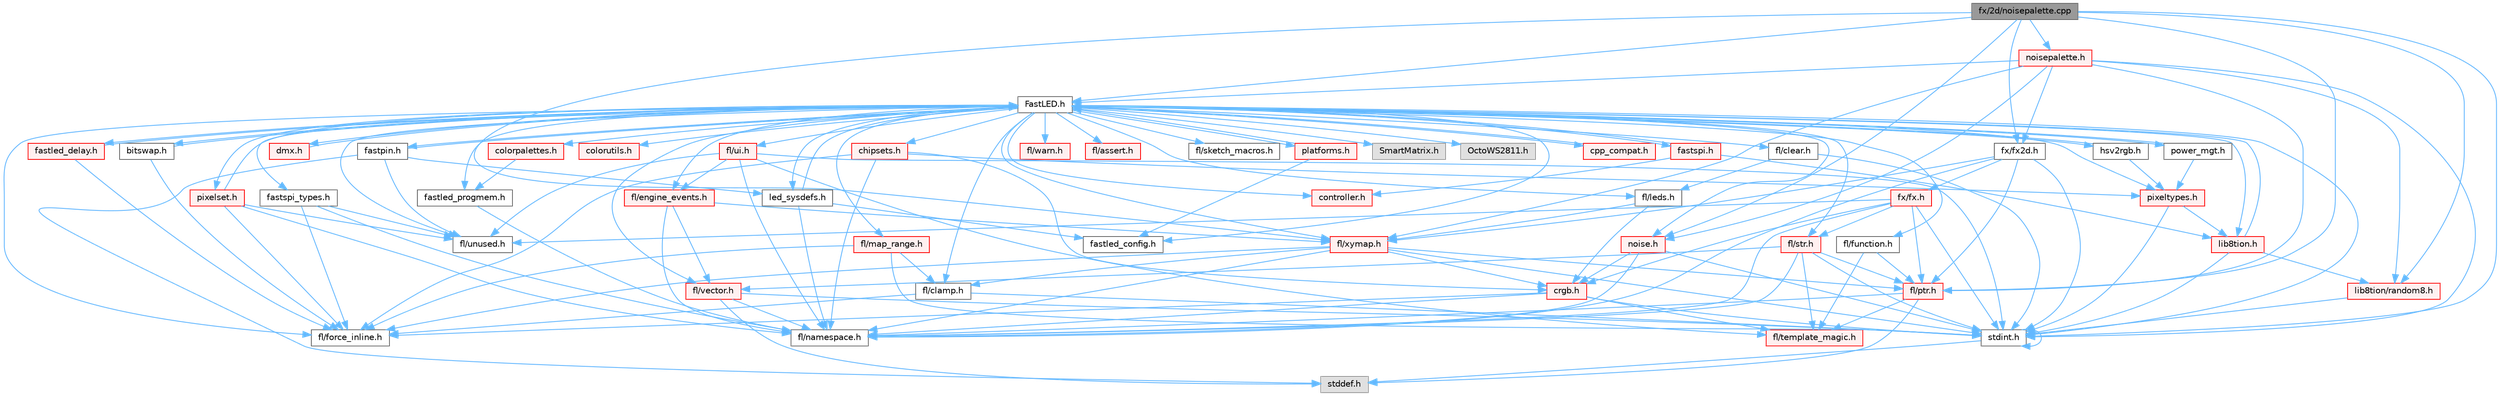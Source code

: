 digraph "fx/2d/noisepalette.cpp"
{
 // INTERACTIVE_SVG=YES
 // LATEX_PDF_SIZE
  bgcolor="transparent";
  edge [fontname=Helvetica,fontsize=10,labelfontname=Helvetica,labelfontsize=10];
  node [fontname=Helvetica,fontsize=10,shape=box,height=0.2,width=0.4];
  Node1 [id="Node000001",label="fx/2d/noisepalette.cpp",height=0.2,width=0.4,color="gray40", fillcolor="grey60", style="filled", fontcolor="black",tooltip=" "];
  Node1 -> Node2 [id="edge1_Node000001_Node000002",color="steelblue1",style="solid",tooltip=" "];
  Node2 [id="Node000002",label="stdint.h",height=0.2,width=0.4,color="grey40", fillcolor="white", style="filled",URL="$df/dd8/stdint_8h.html",tooltip=" "];
  Node2 -> Node3 [id="edge2_Node000002_Node000003",color="steelblue1",style="solid",tooltip=" "];
  Node3 [id="Node000003",label="stddef.h",height=0.2,width=0.4,color="grey60", fillcolor="#E0E0E0", style="filled",tooltip=" "];
  Node2 -> Node2 [id="edge3_Node000002_Node000002",color="steelblue1",style="solid",tooltip=" "];
  Node1 -> Node4 [id="edge4_Node000001_Node000004",color="steelblue1",style="solid",tooltip=" "];
  Node4 [id="Node000004",label="FastLED.h",height=0.2,width=0.4,color="grey40", fillcolor="white", style="filled",URL="$db/d97/_fast_l_e_d_8h.html",tooltip="central include file for FastLED, defines the CFastLED class/object"];
  Node4 -> Node2 [id="edge5_Node000004_Node000002",color="steelblue1",style="solid",tooltip=" "];
  Node4 -> Node5 [id="edge6_Node000004_Node000005",color="steelblue1",style="solid",tooltip=" "];
  Node5 [id="Node000005",label="SmartMatrix.h",height=0.2,width=0.4,color="grey60", fillcolor="#E0E0E0", style="filled",tooltip=" "];
  Node4 -> Node6 [id="edge7_Node000004_Node000006",color="steelblue1",style="solid",tooltip=" "];
  Node6 [id="Node000006",label="OctoWS2811.h",height=0.2,width=0.4,color="grey60", fillcolor="#E0E0E0", style="filled",tooltip=" "];
  Node4 -> Node7 [id="edge8_Node000004_Node000007",color="steelblue1",style="solid",tooltip=" "];
  Node7 [id="Node000007",label="fl/force_inline.h",height=0.2,width=0.4,color="grey40", fillcolor="white", style="filled",URL="$d4/d64/force__inline_8h.html",tooltip=" "];
  Node4 -> Node8 [id="edge9_Node000004_Node000008",color="steelblue1",style="solid",tooltip=" "];
  Node8 [id="Node000008",label="cpp_compat.h",height=0.2,width=0.4,color="red", fillcolor="#FFF0F0", style="filled",URL="$d9/d13/cpp__compat_8h.html",tooltip="Compatibility functions based on C++ version."];
  Node8 -> Node4 [id="edge10_Node000008_Node000004",color="steelblue1",style="solid",tooltip=" "];
  Node4 -> Node10 [id="edge11_Node000004_Node000010",color="steelblue1",style="solid",tooltip=" "];
  Node10 [id="Node000010",label="fastled_config.h",height=0.2,width=0.4,color="grey40", fillcolor="white", style="filled",URL="$d5/d11/fastled__config_8h.html",tooltip="Contains definitions that can be used to configure FastLED at compile time."];
  Node4 -> Node11 [id="edge12_Node000004_Node000011",color="steelblue1",style="solid",tooltip=" "];
  Node11 [id="Node000011",label="led_sysdefs.h",height=0.2,width=0.4,color="grey40", fillcolor="white", style="filled",URL="$d9/d3e/led__sysdefs_8h.html",tooltip="Determines which platform system definitions to include."];
  Node11 -> Node4 [id="edge13_Node000011_Node000004",color="steelblue1",style="solid",tooltip=" "];
  Node11 -> Node10 [id="edge14_Node000011_Node000010",color="steelblue1",style="solid",tooltip=" "];
  Node11 -> Node12 [id="edge15_Node000011_Node000012",color="steelblue1",style="solid",tooltip=" "];
  Node12 [id="Node000012",label="fl/namespace.h",height=0.2,width=0.4,color="grey40", fillcolor="white", style="filled",URL="$df/d2a/namespace_8h.html",tooltip="Implements the FastLED namespace macros."];
  Node4 -> Node13 [id="edge16_Node000004_Node000013",color="steelblue1",style="solid",tooltip=" "];
  Node13 [id="Node000013",label="fastled_delay.h",height=0.2,width=0.4,color="red", fillcolor="#FFF0F0", style="filled",URL="$d0/da8/fastled__delay_8h.html",tooltip="Utility functions and classes for managing delay cycles."];
  Node13 -> Node4 [id="edge17_Node000013_Node000004",color="steelblue1",style="solid",tooltip=" "];
  Node13 -> Node7 [id="edge18_Node000013_Node000007",color="steelblue1",style="solid",tooltip=" "];
  Node4 -> Node15 [id="edge19_Node000004_Node000015",color="steelblue1",style="solid",tooltip=" "];
  Node15 [id="Node000015",label="bitswap.h",height=0.2,width=0.4,color="grey40", fillcolor="white", style="filled",URL="$de/ded/bitswap_8h.html",tooltip="Functions for doing a rotation of bits/bytes used by parallel output."];
  Node15 -> Node4 [id="edge20_Node000015_Node000004",color="steelblue1",style="solid",tooltip=" "];
  Node15 -> Node7 [id="edge21_Node000015_Node000007",color="steelblue1",style="solid",tooltip=" "];
  Node4 -> Node16 [id="edge22_Node000004_Node000016",color="steelblue1",style="solid",tooltip=" "];
  Node16 [id="Node000016",label="controller.h",height=0.2,width=0.4,color="red", fillcolor="#FFF0F0", style="filled",URL="$d2/dd9/controller_8h.html",tooltip="deprecated: base definitions used by led controllers for writing out led data"];
  Node4 -> Node70 [id="edge23_Node000004_Node000070",color="steelblue1",style="solid",tooltip=" "];
  Node70 [id="Node000070",label="fastpin.h",height=0.2,width=0.4,color="grey40", fillcolor="white", style="filled",URL="$db/d65/fastpin_8h.html",tooltip="Class base definitions for defining fast pin access."];
  Node70 -> Node4 [id="edge24_Node000070_Node000004",color="steelblue1",style="solid",tooltip=" "];
  Node70 -> Node11 [id="edge25_Node000070_Node000011",color="steelblue1",style="solid",tooltip=" "];
  Node70 -> Node3 [id="edge26_Node000070_Node000003",color="steelblue1",style="solid",tooltip=" "];
  Node70 -> Node37 [id="edge27_Node000070_Node000037",color="steelblue1",style="solid",tooltip=" "];
  Node37 [id="Node000037",label="fl/unused.h",height=0.2,width=0.4,color="grey40", fillcolor="white", style="filled",URL="$d8/d4b/unused_8h.html",tooltip=" "];
  Node4 -> Node71 [id="edge28_Node000004_Node000071",color="steelblue1",style="solid",tooltip=" "];
  Node71 [id="Node000071",label="fastspi_types.h",height=0.2,width=0.4,color="grey40", fillcolor="white", style="filled",URL="$d2/ddb/fastspi__types_8h.html",tooltip="Data types and constants used by SPI interfaces."];
  Node71 -> Node7 [id="edge29_Node000071_Node000007",color="steelblue1",style="solid",tooltip=" "];
  Node71 -> Node12 [id="edge30_Node000071_Node000012",color="steelblue1",style="solid",tooltip=" "];
  Node71 -> Node37 [id="edge31_Node000071_Node000037",color="steelblue1",style="solid",tooltip=" "];
  Node4 -> Node72 [id="edge32_Node000004_Node000072",color="steelblue1",style="solid",tooltip=" "];
  Node72 [id="Node000072",label="dmx.h",height=0.2,width=0.4,color="red", fillcolor="#FFF0F0", style="filled",URL="$d3/de1/dmx_8h.html",tooltip="Defines the DMX512-based LED controllers."];
  Node72 -> Node4 [id="edge33_Node000072_Node000004",color="steelblue1",style="solid",tooltip=" "];
  Node4 -> Node75 [id="edge34_Node000004_Node000075",color="steelblue1",style="solid",tooltip=" "];
  Node75 [id="Node000075",label="platforms.h",height=0.2,width=0.4,color="red", fillcolor="#FFF0F0", style="filled",URL="$da/dc9/platforms_8h.html",tooltip="Determines which platforms headers to include."];
  Node75 -> Node4 [id="edge35_Node000075_Node000004",color="steelblue1",style="solid",tooltip=" "];
  Node75 -> Node10 [id="edge36_Node000075_Node000010",color="steelblue1",style="solid",tooltip=" "];
  Node4 -> Node77 [id="edge37_Node000004_Node000077",color="steelblue1",style="solid",tooltip=" "];
  Node77 [id="Node000077",label="fastled_progmem.h",height=0.2,width=0.4,color="grey40", fillcolor="white", style="filled",URL="$df/dab/fastled__progmem_8h.html",tooltip="Wrapper definitions to allow seamless use of PROGMEM in environments that have it."];
  Node77 -> Node12 [id="edge38_Node000077_Node000012",color="steelblue1",style="solid",tooltip=" "];
  Node4 -> Node19 [id="edge39_Node000004_Node000019",color="steelblue1",style="solid",tooltip=" "];
  Node19 [id="Node000019",label="lib8tion.h",height=0.2,width=0.4,color="red", fillcolor="#FFF0F0", style="filled",URL="$df/da5/lib8tion_8h.html",tooltip="Fast, efficient 8-bit math functions specifically designed for high-performance LED programming."];
  Node19 -> Node4 [id="edge40_Node000019_Node000004",color="steelblue1",style="solid",tooltip=" "];
  Node19 -> Node2 [id="edge41_Node000019_Node000002",color="steelblue1",style="solid",tooltip=" "];
  Node19 -> Node49 [id="edge42_Node000019_Node000049",color="steelblue1",style="solid",tooltip=" "];
  Node49 [id="Node000049",label="lib8tion/random8.h",height=0.2,width=0.4,color="red", fillcolor="#FFF0F0", style="filled",URL="$d9/dfa/random8_8h.html",tooltip="Fast, efficient random number generators specifically designed for high-performance LED programming."];
  Node49 -> Node2 [id="edge43_Node000049_Node000002",color="steelblue1",style="solid",tooltip=" "];
  Node4 -> Node18 [id="edge44_Node000004_Node000018",color="steelblue1",style="solid",tooltip=" "];
  Node18 [id="Node000018",label="pixeltypes.h",height=0.2,width=0.4,color="red", fillcolor="#FFF0F0", style="filled",URL="$d2/dba/pixeltypes_8h.html",tooltip="Includes defintions for RGB and HSV pixels."];
  Node18 -> Node2 [id="edge45_Node000018_Node000002",color="steelblue1",style="solid",tooltip=" "];
  Node18 -> Node19 [id="edge46_Node000018_Node000019",color="steelblue1",style="solid",tooltip=" "];
  Node4 -> Node78 [id="edge47_Node000004_Node000078",color="steelblue1",style="solid",tooltip=" "];
  Node78 [id="Node000078",label="hsv2rgb.h",height=0.2,width=0.4,color="grey40", fillcolor="white", style="filled",URL="$de/d9a/hsv2rgb_8h.html",tooltip="Functions to convert from the HSV colorspace to the RGB colorspace."];
  Node78 -> Node4 [id="edge48_Node000078_Node000004",color="steelblue1",style="solid",tooltip=" "];
  Node78 -> Node18 [id="edge49_Node000078_Node000018",color="steelblue1",style="solid",tooltip=" "];
  Node4 -> Node79 [id="edge50_Node000004_Node000079",color="steelblue1",style="solid",tooltip=" "];
  Node79 [id="Node000079",label="colorutils.h",height=0.2,width=0.4,color="red", fillcolor="#FFF0F0", style="filled",URL="$d1/dfb/colorutils_8h.html",tooltip=" "];
  Node4 -> Node84 [id="edge51_Node000004_Node000084",color="steelblue1",style="solid",tooltip=" "];
  Node84 [id="Node000084",label="pixelset.h",height=0.2,width=0.4,color="red", fillcolor="#FFF0F0", style="filled",URL="$d4/d46/pixelset_8h.html",tooltip="Declares classes for managing logical groups of LEDs."];
  Node84 -> Node7 [id="edge52_Node000084_Node000007",color="steelblue1",style="solid",tooltip=" "];
  Node84 -> Node12 [id="edge53_Node000084_Node000012",color="steelblue1",style="solid",tooltip=" "];
  Node84 -> Node37 [id="edge54_Node000084_Node000037",color="steelblue1",style="solid",tooltip=" "];
  Node84 -> Node4 [id="edge55_Node000084_Node000004",color="steelblue1",style="solid",tooltip=" "];
  Node4 -> Node85 [id="edge56_Node000004_Node000085",color="steelblue1",style="solid",tooltip=" "];
  Node85 [id="Node000085",label="colorpalettes.h",height=0.2,width=0.4,color="red", fillcolor="#FFF0F0", style="filled",URL="$dc/dcc/colorpalettes_8h.html",tooltip="Declarations for the predefined color palettes supplied by FastLED."];
  Node85 -> Node77 [id="edge57_Node000085_Node000077",color="steelblue1",style="solid",tooltip=" "];
  Node4 -> Node86 [id="edge58_Node000004_Node000086",color="steelblue1",style="solid",tooltip=" "];
  Node86 [id="Node000086",label="noise.h",height=0.2,width=0.4,color="red", fillcolor="#FFF0F0", style="filled",URL="$d1/d31/noise_8h.html",tooltip="Functions to generate and fill arrays with noise."];
  Node86 -> Node2 [id="edge59_Node000086_Node000002",color="steelblue1",style="solid",tooltip=" "];
  Node86 -> Node45 [id="edge60_Node000086_Node000045",color="steelblue1",style="solid",tooltip=" "];
  Node45 [id="Node000045",label="crgb.h",height=0.2,width=0.4,color="red", fillcolor="#FFF0F0", style="filled",URL="$db/dd1/crgb_8h.html",tooltip="Defines the red, green, and blue (RGB) pixel struct."];
  Node45 -> Node2 [id="edge61_Node000045_Node000002",color="steelblue1",style="solid",tooltip=" "];
  Node45 -> Node12 [id="edge62_Node000045_Node000012",color="steelblue1",style="solid",tooltip=" "];
  Node45 -> Node7 [id="edge63_Node000045_Node000007",color="steelblue1",style="solid",tooltip=" "];
  Node45 -> Node39 [id="edge64_Node000045_Node000039",color="steelblue1",style="solid",tooltip=" "];
  Node39 [id="Node000039",label="fl/template_magic.h",height=0.2,width=0.4,color="red", fillcolor="#FFF0F0", style="filled",URL="$d8/d0c/template__magic_8h.html",tooltip=" "];
  Node86 -> Node12 [id="edge65_Node000086_Node000012",color="steelblue1",style="solid",tooltip=" "];
  Node4 -> Node87 [id="edge66_Node000004_Node000087",color="steelblue1",style="solid",tooltip=" "];
  Node87 [id="Node000087",label="power_mgt.h",height=0.2,width=0.4,color="grey40", fillcolor="white", style="filled",URL="$dc/d5b/power__mgt_8h.html",tooltip="Functions to limit the power used by FastLED."];
  Node87 -> Node4 [id="edge67_Node000087_Node000004",color="steelblue1",style="solid",tooltip=" "];
  Node87 -> Node18 [id="edge68_Node000087_Node000018",color="steelblue1",style="solid",tooltip=" "];
  Node4 -> Node88 [id="edge69_Node000004_Node000088",color="steelblue1",style="solid",tooltip=" "];
  Node88 [id="Node000088",label="fastspi.h",height=0.2,width=0.4,color="red", fillcolor="#FFF0F0", style="filled",URL="$d6/ddc/fastspi_8h.html",tooltip="Serial peripheral interface (SPI) definitions per platform."];
  Node88 -> Node4 [id="edge70_Node000088_Node000004",color="steelblue1",style="solid",tooltip=" "];
  Node88 -> Node16 [id="edge71_Node000088_Node000016",color="steelblue1",style="solid",tooltip=" "];
  Node88 -> Node19 [id="edge72_Node000088_Node000019",color="steelblue1",style="solid",tooltip=" "];
  Node4 -> Node90 [id="edge73_Node000004_Node000090",color="steelblue1",style="solid",tooltip=" "];
  Node90 [id="Node000090",label="chipsets.h",height=0.2,width=0.4,color="red", fillcolor="#FFF0F0", style="filled",URL="$db/d66/chipsets_8h.html",tooltip="Contains the bulk of the definitions for the various LED chipsets supported."];
  Node90 -> Node18 [id="edge74_Node000090_Node000018",color="steelblue1",style="solid",tooltip=" "];
  Node90 -> Node7 [id="edge75_Node000090_Node000007",color="steelblue1",style="solid",tooltip=" "];
  Node90 -> Node45 [id="edge76_Node000090_Node000045",color="steelblue1",style="solid",tooltip=" "];
  Node90 -> Node12 [id="edge77_Node000090_Node000012",color="steelblue1",style="solid",tooltip=" "];
  Node4 -> Node59 [id="edge78_Node000004_Node000059",color="steelblue1",style="solid",tooltip=" "];
  Node59 [id="Node000059",label="fl/engine_events.h",height=0.2,width=0.4,color="red", fillcolor="#FFF0F0", style="filled",URL="$db/dc0/engine__events_8h.html",tooltip=" "];
  Node59 -> Node12 [id="edge79_Node000059_Node000012",color="steelblue1",style="solid",tooltip=" "];
  Node59 -> Node40 [id="edge80_Node000059_Node000040",color="steelblue1",style="solid",tooltip=" "];
  Node40 [id="Node000040",label="fl/vector.h",height=0.2,width=0.4,color="red", fillcolor="#FFF0F0", style="filled",URL="$d6/d68/vector_8h.html",tooltip=" "];
  Node40 -> Node3 [id="edge81_Node000040_Node000003",color="steelblue1",style="solid",tooltip=" "];
  Node40 -> Node2 [id="edge82_Node000040_Node000002",color="steelblue1",style="solid",tooltip=" "];
  Node40 -> Node12 [id="edge83_Node000040_Node000012",color="steelblue1",style="solid",tooltip=" "];
  Node59 -> Node67 [id="edge84_Node000059_Node000067",color="steelblue1",style="solid",tooltip=" "];
  Node67 [id="Node000067",label="fl/xymap.h",height=0.2,width=0.4,color="red", fillcolor="#FFF0F0", style="filled",URL="$da/d61/xymap_8h.html",tooltip=" "];
  Node67 -> Node2 [id="edge85_Node000067_Node000002",color="steelblue1",style="solid",tooltip=" "];
  Node67 -> Node45 [id="edge86_Node000067_Node000045",color="steelblue1",style="solid",tooltip=" "];
  Node67 -> Node28 [id="edge87_Node000067_Node000028",color="steelblue1",style="solid",tooltip=" "];
  Node28 [id="Node000028",label="fl/clamp.h",height=0.2,width=0.4,color="grey40", fillcolor="white", style="filled",URL="$d6/dd3/clamp_8h.html",tooltip=" "];
  Node28 -> Node2 [id="edge88_Node000028_Node000002",color="steelblue1",style="solid",tooltip=" "];
  Node28 -> Node7 [id="edge89_Node000028_Node000007",color="steelblue1",style="solid",tooltip=" "];
  Node67 -> Node7 [id="edge90_Node000067_Node000007",color="steelblue1",style="solid",tooltip=" "];
  Node67 -> Node12 [id="edge91_Node000067_Node000012",color="steelblue1",style="solid",tooltip=" "];
  Node67 -> Node31 [id="edge92_Node000067_Node000031",color="steelblue1",style="solid",tooltip=" "];
  Node31 [id="Node000031",label="fl/ptr.h",height=0.2,width=0.4,color="red", fillcolor="#FFF0F0", style="filled",URL="$dd/d98/ptr_8h.html",tooltip=" "];
  Node31 -> Node3 [id="edge93_Node000031_Node000003",color="steelblue1",style="solid",tooltip=" "];
  Node31 -> Node12 [id="edge94_Node000031_Node000012",color="steelblue1",style="solid",tooltip=" "];
  Node31 -> Node39 [id="edge95_Node000031_Node000039",color="steelblue1",style="solid",tooltip=" "];
  Node4 -> Node91 [id="edge96_Node000004_Node000091",color="steelblue1",style="solid",tooltip=" "];
  Node91 [id="Node000091",label="fl/leds.h",height=0.2,width=0.4,color="grey40", fillcolor="white", style="filled",URL="$da/d78/leds_8h.html",tooltip=" "];
  Node91 -> Node45 [id="edge97_Node000091_Node000045",color="steelblue1",style="solid",tooltip=" "];
  Node91 -> Node67 [id="edge98_Node000091_Node000067",color="steelblue1",style="solid",tooltip=" "];
  Node4 -> Node25 [id="edge99_Node000004_Node000025",color="steelblue1",style="solid",tooltip=" "];
  Node25 [id="Node000025",label="fl/str.h",height=0.2,width=0.4,color="red", fillcolor="#FFF0F0", style="filled",URL="$d1/d93/str_8h.html",tooltip=" "];
  Node25 -> Node2 [id="edge100_Node000025_Node000002",color="steelblue1",style="solid",tooltip=" "];
  Node25 -> Node12 [id="edge101_Node000025_Node000012",color="steelblue1",style="solid",tooltip=" "];
  Node25 -> Node31 [id="edge102_Node000025_Node000031",color="steelblue1",style="solid",tooltip=" "];
  Node25 -> Node39 [id="edge103_Node000025_Node000039",color="steelblue1",style="solid",tooltip=" "];
  Node25 -> Node40 [id="edge104_Node000025_Node000040",color="steelblue1",style="solid",tooltip=" "];
  Node4 -> Node67 [id="edge105_Node000004_Node000067",color="steelblue1",style="solid",tooltip=" "];
  Node4 -> Node28 [id="edge106_Node000004_Node000028",color="steelblue1",style="solid",tooltip=" "];
  Node4 -> Node29 [id="edge107_Node000004_Node000029",color="steelblue1",style="solid",tooltip=" "];
  Node29 [id="Node000029",label="fl/map_range.h",height=0.2,width=0.4,color="red", fillcolor="#FFF0F0", style="filled",URL="$d1/d47/map__range_8h.html",tooltip=" "];
  Node29 -> Node2 [id="edge108_Node000029_Node000002",color="steelblue1",style="solid",tooltip=" "];
  Node29 -> Node28 [id="edge109_Node000029_Node000028",color="steelblue1",style="solid",tooltip=" "];
  Node29 -> Node7 [id="edge110_Node000029_Node000007",color="steelblue1",style="solid",tooltip=" "];
  Node4 -> Node92 [id="edge111_Node000004_Node000092",color="steelblue1",style="solid",tooltip=" "];
  Node92 [id="Node000092",label="fl/warn.h",height=0.2,width=0.4,color="red", fillcolor="#FFF0F0", style="filled",URL="$de/d77/warn_8h.html",tooltip=" "];
  Node4 -> Node63 [id="edge112_Node000004_Node000063",color="steelblue1",style="solid",tooltip=" "];
  Node63 [id="Node000063",label="fl/assert.h",height=0.2,width=0.4,color="red", fillcolor="#FFF0F0", style="filled",URL="$dc/da7/assert_8h.html",tooltip=" "];
  Node4 -> Node37 [id="edge113_Node000004_Node000037",color="steelblue1",style="solid",tooltip=" "];
  Node4 -> Node40 [id="edge114_Node000004_Node000040",color="steelblue1",style="solid",tooltip=" "];
  Node4 -> Node95 [id="edge115_Node000004_Node000095",color="steelblue1",style="solid",tooltip=" "];
  Node95 [id="Node000095",label="fl/function.h",height=0.2,width=0.4,color="grey40", fillcolor="white", style="filled",URL="$dd/d67/function_8h.html",tooltip=" "];
  Node95 -> Node31 [id="edge116_Node000095_Node000031",color="steelblue1",style="solid",tooltip=" "];
  Node95 -> Node39 [id="edge117_Node000095_Node000039",color="steelblue1",style="solid",tooltip=" "];
  Node4 -> Node96 [id="edge118_Node000004_Node000096",color="steelblue1",style="solid",tooltip=" "];
  Node96 [id="Node000096",label="fl/clear.h",height=0.2,width=0.4,color="grey40", fillcolor="white", style="filled",URL="$df/db0/clear_8h.html",tooltip=" "];
  Node96 -> Node91 [id="edge119_Node000096_Node000091",color="steelblue1",style="solid",tooltip=" "];
  Node96 -> Node2 [id="edge120_Node000096_Node000002",color="steelblue1",style="solid",tooltip=" "];
  Node4 -> Node97 [id="edge121_Node000004_Node000097",color="steelblue1",style="solid",tooltip=" "];
  Node97 [id="Node000097",label="fl/ui.h",height=0.2,width=0.4,color="red", fillcolor="#FFF0F0", style="filled",URL="$d9/d3b/ui_8h.html",tooltip=" "];
  Node97 -> Node2 [id="edge122_Node000097_Node000002",color="steelblue1",style="solid",tooltip=" "];
  Node97 -> Node59 [id="edge123_Node000097_Node000059",color="steelblue1",style="solid",tooltip=" "];
  Node97 -> Node12 [id="edge124_Node000097_Node000012",color="steelblue1",style="solid",tooltip=" "];
  Node97 -> Node39 [id="edge125_Node000097_Node000039",color="steelblue1",style="solid",tooltip=" "];
  Node97 -> Node37 [id="edge126_Node000097_Node000037",color="steelblue1",style="solid",tooltip=" "];
  Node4 -> Node106 [id="edge127_Node000004_Node000106",color="steelblue1",style="solid",tooltip=" "];
  Node106 [id="Node000106",label="fl/sketch_macros.h",height=0.2,width=0.4,color="grey40", fillcolor="white", style="filled",URL="$d1/dbc/sketch__macros_8h.html",tooltip=" "];
  Node1 -> Node31 [id="edge128_Node000001_Node000031",color="steelblue1",style="solid",tooltip=" "];
  Node1 -> Node67 [id="edge129_Node000001_Node000067",color="steelblue1",style="solid",tooltip=" "];
  Node1 -> Node107 [id="edge130_Node000001_Node000107",color="steelblue1",style="solid",tooltip=" "];
  Node107 [id="Node000107",label="fx/fx2d.h",height=0.2,width=0.4,color="grey40", fillcolor="white", style="filled",URL="$d9/d43/fx2d_8h.html",tooltip=" "];
  Node107 -> Node2 [id="edge131_Node000107_Node000002",color="steelblue1",style="solid",tooltip=" "];
  Node107 -> Node12 [id="edge132_Node000107_Node000012",color="steelblue1",style="solid",tooltip=" "];
  Node107 -> Node31 [id="edge133_Node000107_Node000031",color="steelblue1",style="solid",tooltip=" "];
  Node107 -> Node67 [id="edge134_Node000107_Node000067",color="steelblue1",style="solid",tooltip=" "];
  Node107 -> Node108 [id="edge135_Node000107_Node000108",color="steelblue1",style="solid",tooltip=" "];
  Node108 [id="Node000108",label="fx/fx.h",height=0.2,width=0.4,color="red", fillcolor="#FFF0F0", style="filled",URL="$df/d44/src_2fx_2fx_8h.html",tooltip=" "];
  Node108 -> Node2 [id="edge136_Node000108_Node000002",color="steelblue1",style="solid",tooltip=" "];
  Node108 -> Node45 [id="edge137_Node000108_Node000045",color="steelblue1",style="solid",tooltip=" "];
  Node108 -> Node12 [id="edge138_Node000108_Node000012",color="steelblue1",style="solid",tooltip=" "];
  Node108 -> Node31 [id="edge139_Node000108_Node000031",color="steelblue1",style="solid",tooltip=" "];
  Node108 -> Node25 [id="edge140_Node000108_Node000025",color="steelblue1",style="solid",tooltip=" "];
  Node108 -> Node37 [id="edge141_Node000108_Node000037",color="steelblue1",style="solid",tooltip=" "];
  Node1 -> Node49 [id="edge142_Node000001_Node000049",color="steelblue1",style="solid",tooltip=" "];
  Node1 -> Node86 [id="edge143_Node000001_Node000086",color="steelblue1",style="solid",tooltip=" "];
  Node1 -> Node111 [id="edge144_Node000001_Node000111",color="steelblue1",style="solid",tooltip=" "];
  Node111 [id="Node000111",label="noisepalette.h",height=0.2,width=0.4,color="red", fillcolor="#FFF0F0", style="filled",URL="$d6/dc7/noisepalette_8h.html",tooltip="Demonstrates how to mix noise generation with color palettes on a 2D LED matrix."];
  Node111 -> Node2 [id="edge145_Node000111_Node000002",color="steelblue1",style="solid",tooltip=" "];
  Node111 -> Node4 [id="edge146_Node000111_Node000004",color="steelblue1",style="solid",tooltip=" "];
  Node111 -> Node31 [id="edge147_Node000111_Node000031",color="steelblue1",style="solid",tooltip=" "];
  Node111 -> Node67 [id="edge148_Node000111_Node000067",color="steelblue1",style="solid",tooltip=" "];
  Node111 -> Node107 [id="edge149_Node000111_Node000107",color="steelblue1",style="solid",tooltip=" "];
  Node111 -> Node49 [id="edge150_Node000111_Node000049",color="steelblue1",style="solid",tooltip=" "];
  Node111 -> Node86 [id="edge151_Node000111_Node000086",color="steelblue1",style="solid",tooltip=" "];
}
